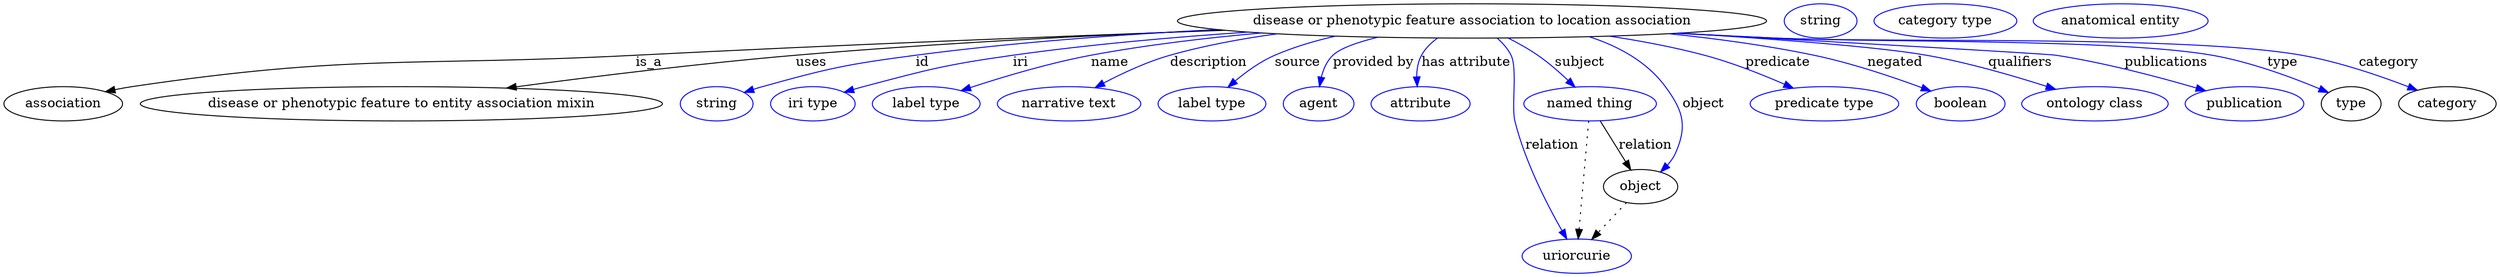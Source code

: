 digraph {
	graph [bb="0,0,2137,283"];
	node [label="\N"];
	"disease or phenotypic feature association to location association"	[height=0.5,
		label="disease or phenotypic feature association to location association",
		pos="1237,265",
		width=6.5897];
	association	[height=0.5,
		pos="50.046,178",
		width=1.3902];
	"disease or phenotypic feature association to location association" -> association	[label=is_a,
		lp="537.05,221.5",
		pos="e,85.967,190.6 1034.3,255.63 892.01,249.36 697.32,239.99 526.05,229 340.51,217.09 291.96,229.24 109.05,196 104.68,195.21 100.17,\
194.22 95.689,193.13"];
	"disease or phenotypic feature to entity association mixin"	[height=0.5,
		pos="329.05,178",
		width=5.8495];
	"disease or phenotypic feature association to location association" -> "disease or phenotypic feature to entity association mixin"	[label=uses,
		lp="673.05,221.5",
		pos="e,416.85,194.4 1031.7,255.96 921.63,250.53 783.72,241.94 661.05,229 581.92,220.65 492.79,206.99 426.82,196.06"];
	id	[color=blue,
		height=0.5,
		label=string,
		pos="588.05,178",
		width=0.84854];
	"disease or phenotypic feature association to location association" -> id	[color=blue,
		label=id,
		lp="769.55,221.5",
		pos="e,611.49,189.72 1030.7,256.1 947.54,251.01 850.88,242.65 764.05,229 702.6,219.34 687.09,215.56 628.05,196 625.66,195.21 623.23,194.34 \
620.79,193.42",
		style=solid];
	iri	[color=blue,
		height=0.5,
		label="iri type",
		pos="673.05,178",
		width=1.011];
	"disease or phenotypic feature association to location association" -> iri	[color=blue,
		label=iri,
		lp="855.55,221.5",
		pos="e,701.1,189.9 1054.2,253.5 989.13,248.19 915.55,240.37 849.05,229 790.29,218.96 775.97,213.69 719.05,196 716.3,195.15 713.48,194.22 \
710.65,193.26",
		style=solid];
	name	[color=blue,
		height=0.5,
		label="label type",
		pos="773.05,178",
		width=1.2638];
	"disease or phenotypic feature association to location association" -> name	[color=blue,
		label=name,
		lp="933.55,221.5",
		pos="e,803.03,191.54 1067,252.43 1018.5,247.22 965.89,239.73 918.05,229 881.56,220.81 841.46,206.56 812.7,195.36",
		style=solid];
	description	[color=blue,
		height=0.5,
		label="narrative text",
		pos="894.05,178",
		width=1.6068];
	"disease or phenotypic feature association to location association" -> description	[color=blue,
		label=description,
		lp="1017.5,221.5",
		pos="e,917.47,194.62 1083.4,251.22 1051.1,246.12 1017.6,238.98 987.05,229 965.68,222.01 943.45,210.24 926.08,199.88",
		style=solid];
	source	[color=blue,
		height=0.5,
		label="label type",
		pos="1015,178",
		width=1.2638];
	"disease or phenotypic feature association to location association" -> source	[color=blue,
		label=source,
		lp="1093,221.5",
		pos="e,1030.3,195.37 1131.3,248.86 1112,243.97 1092.5,237.51 1075,229 1061.4,222.37 1048.3,212.02 1037.8,202.46",
		style=solid];
	"provided by"	[color=blue,
		height=0.5,
		label=agent,
		pos="1108,178",
		width=0.83048];
	"disease or phenotypic feature association to location association" -> "provided by"	[color=blue,
		label="provided by",
		lp="1157,221.5",
		pos="e,1109.6,196.39 1152.9,248.11 1142.2,243.32 1132.2,237.09 1124,229 1117.9,222.89 1114.1,214.4 1111.8,206.15",
		style=solid];
	"has attribute"	[color=blue,
		height=0.5,
		label=attribute,
		pos="1196,178",
		width=1.1193];
	"disease or phenotypic feature association to location association" -> "has attribute"	[color=blue,
		label="has attribute",
		lp="1230.5,221.5",
		pos="e,1193.1,195.98 1211.2,246.98 1205.5,241.91 1200.2,235.86 1197,229 1193.8,221.97 1192.7,213.75 1192.6,206.03",
		style=solid];
	subject	[color=blue,
		height=0.5,
		label="named thing",
		pos="1347,178",
		width=1.5346];
	"disease or phenotypic feature association to location association" -> subject	[color=blue,
		label=subject,
		lp="1329.5,221.5",
		pos="e,1330.4,195.55 1265.7,247.09 1274.3,241.62 1283.8,235.32 1292,229 1302.6,220.92 1313.6,211.24 1322.9,202.55",
		style=solid];
	predicate	[color=blue,
		height=0.5,
		label="predicate type",
		pos="1550,178",
		width=1.679];
	"disease or phenotypic feature association to location association" -> predicate	[color=blue,
		label=predicate,
		lp="1514,221.5",
		pos="e,1525.2,194.42 1365.1,249.84 1394.1,244.8 1424.5,238.04 1452,229 1474.4,221.67 1497.9,209.82 1516.3,199.49",
		style=solid];
	relation	[color=blue,
		height=0.5,
		label=uriorcurie,
		pos="1334,18",
		width=1.2638];
	"disease or phenotypic feature association to location association" -> relation	[color=blue,
		label=relation,
		lp="1315,134.5",
		pos="e,1327.3,36.216 1252.5,246.73 1256.7,241.34 1261,235.18 1264,229 1278.2,200.54 1273.4,190.31 1283,160 1295.8,119.79 1312.9,73.971 \
1323.7,45.767",
		style=solid];
	negated	[color=blue,
		height=0.5,
		label=boolean,
		pos="1667,178",
		width=1.0652];
	"disease or phenotypic feature association to location association" -> negated	[color=blue,
		label=negated,
		lp="1610.5,221.5",
		pos="e,1641.6,191.63 1408.9,252.56 1453,247.39 1500.2,239.89 1543,229 1574.2,221.08 1608,207.08 1632.4,195.91",
		style=solid];
	qualifiers	[color=blue,
		height=0.5,
		label="ontology class",
		pos="1785,178",
		width=1.7151];
	"disease or phenotypic feature association to location association" -> qualifiers	[color=blue,
		label=qualifiers,
		lp="1716.5,221.5",
		pos="e,1750.8,193.09 1397.4,251.73 1497.8,243.74 1612.5,233.91 1636,229 1672.3,221.44 1712,207.85 1741.2,196.75",
		style=solid];
	publications	[color=blue,
		height=0.5,
		label=publication,
		pos="1915,178",
		width=1.3902];
	"disease or phenotypic feature association to location association" -> publications	[color=blue,
		label=publications,
		lp="1841.5,221.5",
		pos="e,1881.3,191.39 1405.8,252.33 1431.6,250.54 1458.1,248.72 1483,247 1599.9,238.96 1630.7,249.74 1746,229 1789.6,221.16 1837.9,206.21 \
1871.7,194.69",
		style=solid];
	type	[height=0.5,
		pos="2010,178",
		width=0.75];
	"disease or phenotypic feature association to location association" -> type	[color=blue,
		label=type,
		lp="1943,221.5",
		pos="e,1988.9,189.71 1402.1,252.06 1429.1,250.25 1456.9,248.5 1483,247 1658.9,236.93 1706,262.25 1879,229 1914.9,222.11 1953.6,206.16 \
1979.6,194.11",
		style=solid];
	category	[height=0.5,
		pos="2096,178",
		width=1.1374];
	"disease or phenotypic feature association to location association" -> category	[color=blue,
		label=category,
		lp="2033.5,221.5",
		pos="e,2069.2,191.64 1400.8,251.97 1428.2,250.16 1456.4,248.42 1483,247 1588.7,241.35 1855.2,249.39 1959,229 1994.3,222.07 2032.6,207.44 \
2059.8,195.78",
		style=solid];
	object	[height=0.5,
		pos="1394,91",
		width=0.9027];
	"disease or phenotypic feature association to location association" -> object	[color=blue,
		label=object,
		lp="1444,178",
		pos="e,1408.6,107.14 1331.9,248.5 1362.2,238.63 1392.6,222.46 1411,196 1428.7,170.64 1429.8,156.36 1420,127 1418.7,123.07 1416.8,119.22 \
1414.6,115.6",
		style=solid];
	subject -> relation	[pos="e,1335.5,36.188 1345.6,159.79 1343.4,132.48 1339,78.994 1336.3,46.38",
		style=dotted];
	subject -> object	[label=relation,
		lp="1395,134.5",
		pos="e,1384.9,108.47 1356.3,160.21 1363.1,148.02 1372.3,131.32 1380,117.49"];
	association_type	[color=blue,
		height=0.5,
		label=string,
		pos="1523,265",
		width=0.84854];
	association_category	[color=blue,
		height=0.5,
		label="category type",
		pos="1630,265",
		width=1.6249];
	object -> relation	[pos="e,1347.7,35.205 1380.7,74.243 1373,65.088 1363.1,53.364 1354.4,43.074",
		style=dotted];
	"disease or phenotypic feature association to location association_object"	[color=blue,
		height=0.5,
		label="anatomical entity",
		pos="1779,265",
		width=2.004];
}
